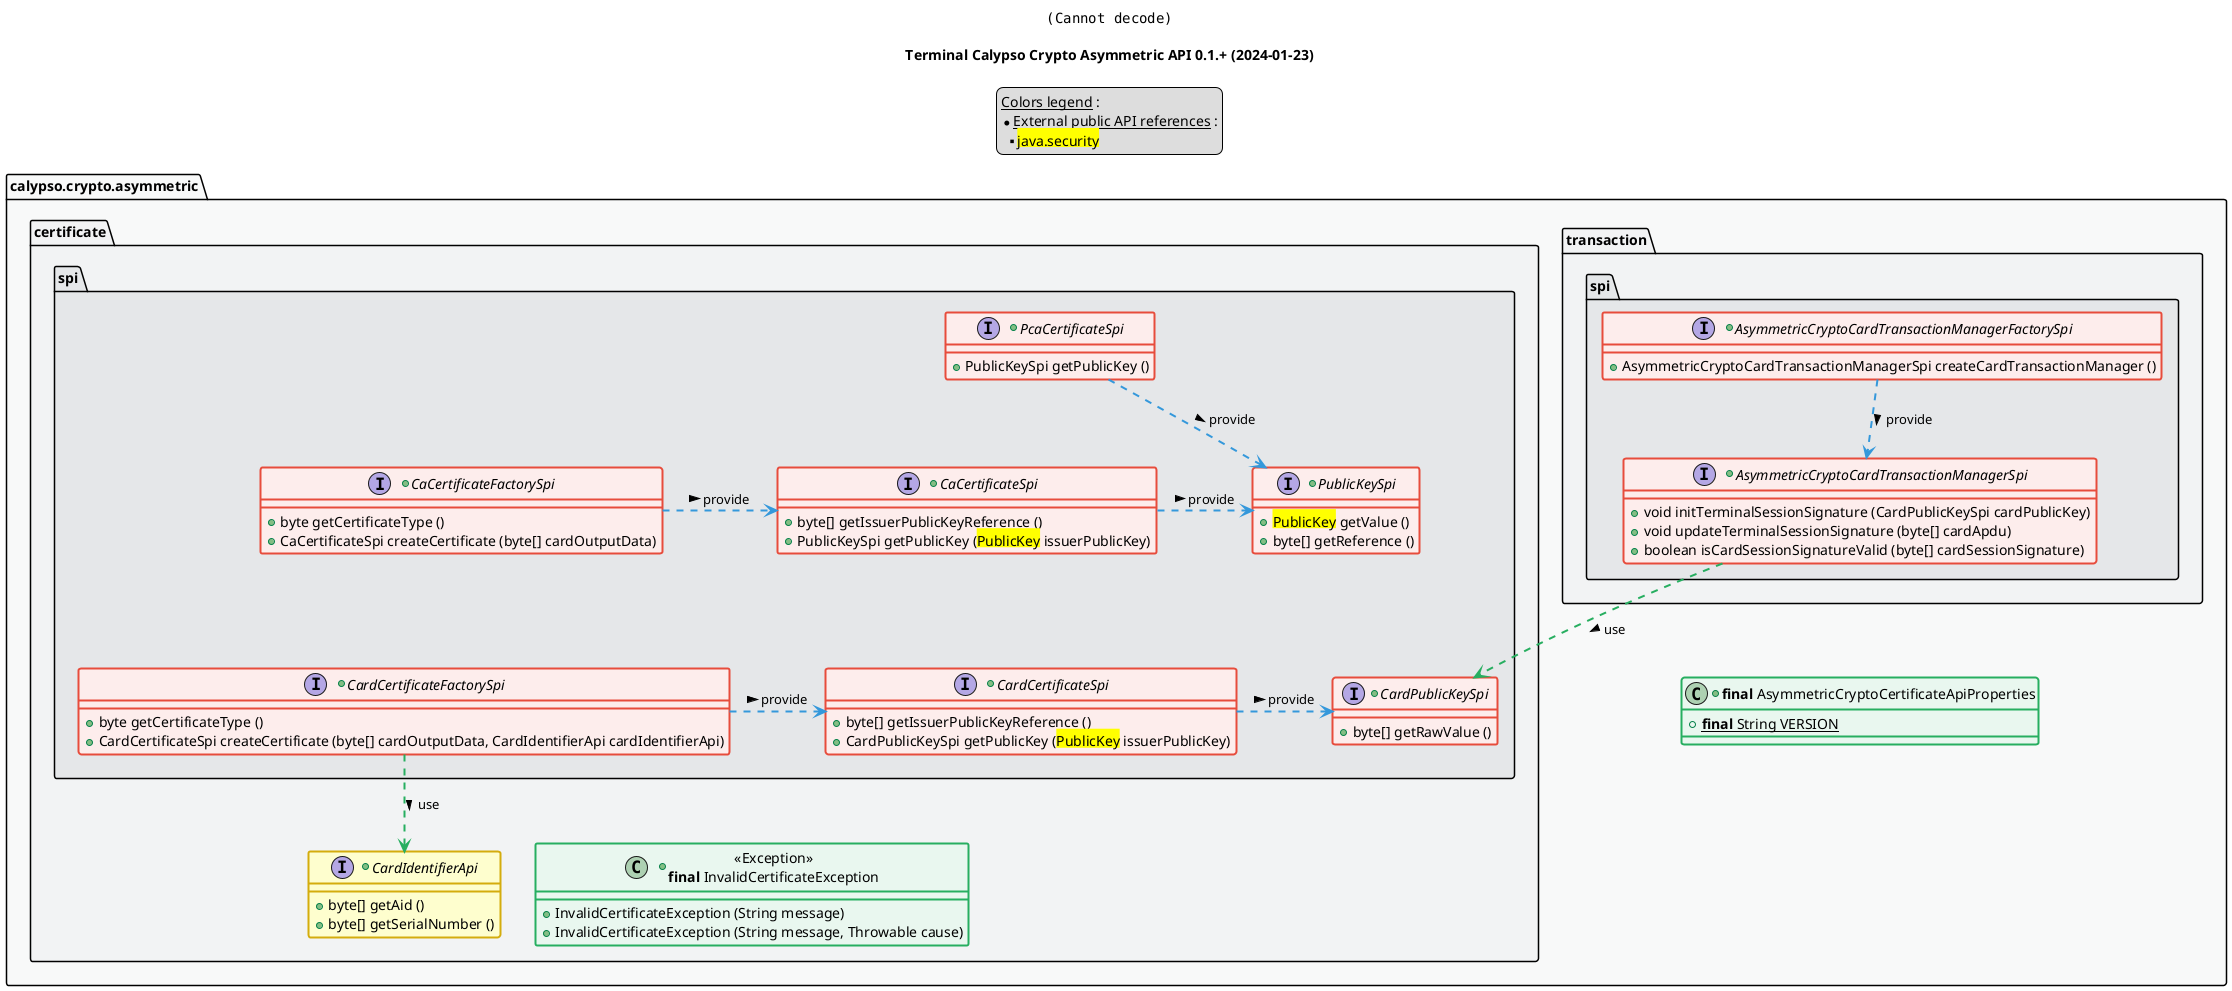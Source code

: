 @startuml
title
    <img:../assets/logo.svg{scale=0.2}>

    Terminal Calypso Crypto Asymmetric API 0.1.+ (2024-01-23)
end title

' == THEME ==

'Couleurs issues de : https://htmlcolorcodes.com/fr/tableau-de-couleur/tableau-de-couleur-design-plat/
!define C_GREY1 F8F9F9
!define C_GREY2 F2F3F4
!define C_GREY3 E5E7E9
!define C_GREY4 D7DBDD
!define C_GREY5 CACFD2
!define C_GREY6 BDC3C7
!define C_LINK 3498DB
!define C_USE 27AE60
!define C_THROW 2C3E50

' -- Styles that don't work with new version of plantuml --
skinparam stereotypeABorderColor #A9DCDF
skinparam stereotypeIBorderColor #B4A7E5
skinparam stereotypeCBorderColor #ADD1B2
skinparam stereotypeEBorderColor #EB93DF
' -- END --

skinparam ClassBorderThickness 2
skinparam ArrowThickness 2

' Yellow
skinparam ClassBackgroundColor #FEFECE
skinparam ClassBorderColor #D4AC0D
' Red
skinparam ClassBackgroundColor<<red>> #FDEDEC
skinparam ClassBorderColor<<red>> #E74C3C
hide <<red>> stereotype
' Purple
skinparam ClassBackgroundColor<<purple>> #F4ECF7
skinparam ClassBorderColor<<purple>> #8E44AD
hide <<purple>> stereotype
' blue
skinparam ClassBackgroundColor<<blue>> #EBF5FB
skinparam ClassBorderColor<<blue>> #3498DB
hide <<blue>> stereotype
' Green
skinparam ClassBackgroundColor<<green>> #E9F7EF
skinparam ClassBorderColor<<green>> #27AE60
hide <<green>> stereotype
' Grey
skinparam ClassBackgroundColor<<grey>> #EAECEE
skinparam ClassBorderColor<<grey>> #2C3E50
hide <<grey>> stereotype

' == CONTENT ==

legend top
    __Colors legend__ :
    * __External public API references__ :
    ** <back:yellow>java.security</back>
end legend

package "calypso.crypto.asymmetric" as api {
    package "transaction" as transaction {
        package spi {
            +interface AsymmetricCryptoCardTransactionManagerFactorySpi <<red>> {
                +AsymmetricCryptoCardTransactionManagerSpi createCardTransactionManager ()
            }
            +interface AsymmetricCryptoCardTransactionManagerSpi <<red>> {
                +void initTerminalSessionSignature (CardPublicKeySpi cardPublicKey)
                +void updateTerminalSessionSignature (byte[] cardApdu)
                +boolean isCardSessionSignatureValid (byte[] cardSessionSignature)
            }
        }
    }
    +class "**final** AsymmetricCryptoCertificateApiProperties" as ApiProperties <<green>> {
        +{static} **final** String VERSION
    }
    package "certificate" as certificate {
        +interface CardIdentifierApi {
            +byte[] getAid ()
            +byte[] getSerialNumber ()
        }
        package spi {
            together {
            +interface PcaCertificateSpi <<red>> {
                +PublicKeySpi getPublicKey ()
            }
            +interface CaCertificateFactorySpi <<red>> {
                +byte getCertificateType ()
                +CaCertificateSpi createCertificate (byte[] cardOutputData)
            }
            +interface CaCertificateSpi <<red>> {
                +byte[] getIssuerPublicKeyReference ()
                +PublicKeySpi getPublicKey (<Back:Yellow>PublicKey</Back> issuerPublicKey)
            }
            +interface CardCertificateFactorySpi <<red>> {
                +byte getCertificateType ()
                +CardCertificateSpi createCertificate (byte[] cardOutputData, CardIdentifierApi cardIdentifierApi)
            }
            +interface CardCertificateSpi <<red>> {
                +byte[] getIssuerPublicKeyReference ()
                +CardPublicKeySpi getPublicKey (<Back:Yellow>PublicKey</Back> issuerPublicKey)
            }
            }
            +interface PublicKeySpi <<red>> {
                +<back:yellow>PublicKey</back> getValue ()
                +byte[] getReference ()
            }
            +interface CardPublicKeySpi <<red>> {
                +byte[] getRawValue ()
            }
        }
        +class "<<Exception>>\n**final** InvalidCertificateException" as InvalidCertificateException <<green>> {
            +InvalidCertificateException (String message)
            +InvalidCertificateException (String message, Throwable cause)
        }
    }
}

' Associations

AsymmetricCryptoCardTransactionManagerFactorySpi ..> AsymmetricCryptoCardTransactionManagerSpi #C_LINK : provide >

AsymmetricCryptoCardTransactionManagerSpi ..> CardPublicKeySpi #C_USE : use >

CaCertificateFactorySpi .right.> CaCertificateSpi #C_LINK : provide >
CardCertificateFactorySpi .right.> CardCertificateSpi #C_LINK : provide >

PcaCertificateSpi ..> PublicKeySpi #C_LINK : provide >
CaCertificateSpi .right.> PublicKeySpi #C_LINK : provide >
CardCertificateSpi .right.> CardPublicKeySpi #C_LINK : provide >

CardCertificateFactorySpi ..> CardIdentifierApi #C_USE : use >

' == LAYOUT ==

PcaCertificateSpi -[hidden]- CaCertificateSpi
CaCertificateFactorySpi -[hidden]- CardCertificateFactorySpi
CardIdentifierApi -[hidden]right- InvalidCertificateException
AsymmetricCryptoCardTransactionManagerSpi -[hidden]- ApiProperties

' == STYLE ==

package api #C_GREY1 {}
package api.transaction #C_GREY2 {}
package api.transaction.spi #C_GREY3 {}
package api.certificate #C_GREY2 {}
package api.certificate.spi #C_GREY3 {}

@enduml